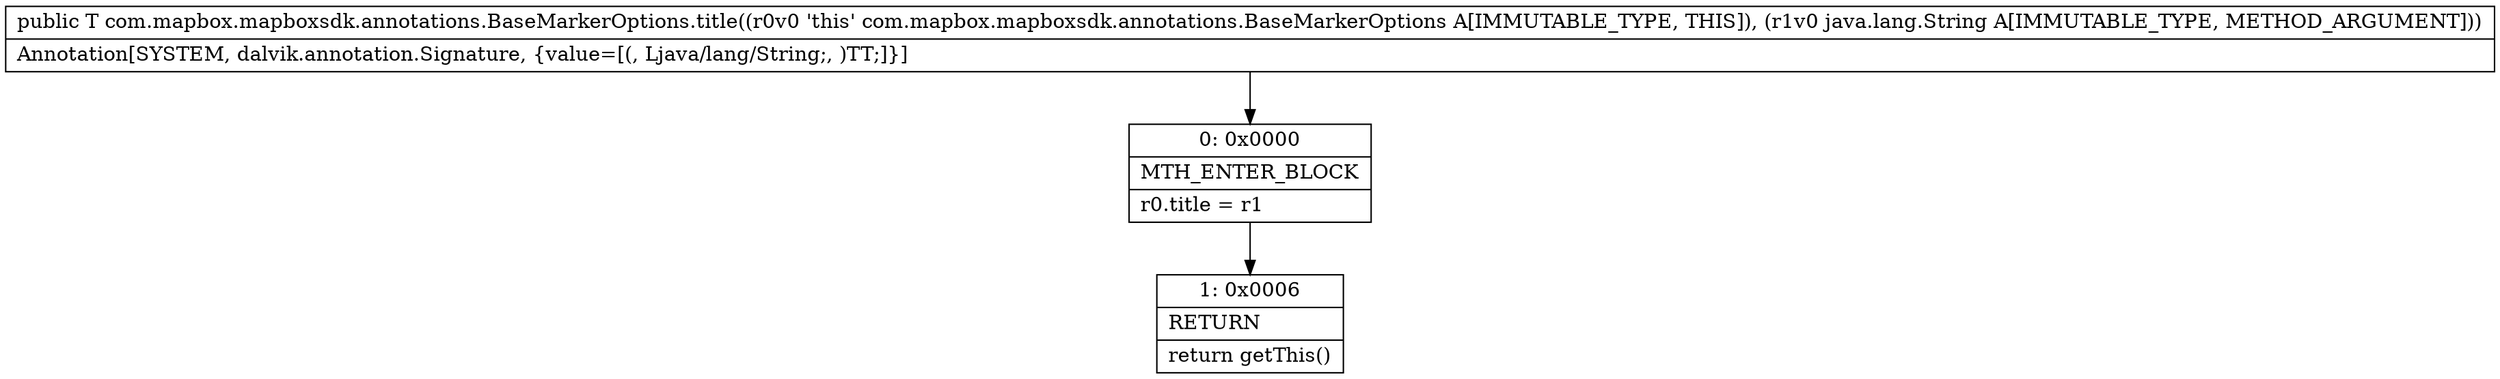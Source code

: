 digraph "CFG forcom.mapbox.mapboxsdk.annotations.BaseMarkerOptions.title(Ljava\/lang\/String;)Lcom\/mapbox\/mapboxsdk\/annotations\/BaseMarkerOptions;" {
Node_0 [shape=record,label="{0\:\ 0x0000|MTH_ENTER_BLOCK\l|r0.title = r1\l}"];
Node_1 [shape=record,label="{1\:\ 0x0006|RETURN\l|return getThis()\l}"];
MethodNode[shape=record,label="{public T com.mapbox.mapboxsdk.annotations.BaseMarkerOptions.title((r0v0 'this' com.mapbox.mapboxsdk.annotations.BaseMarkerOptions A[IMMUTABLE_TYPE, THIS]), (r1v0 java.lang.String A[IMMUTABLE_TYPE, METHOD_ARGUMENT]))  | Annotation[SYSTEM, dalvik.annotation.Signature, \{value=[(, Ljava\/lang\/String;, )TT;]\}]\l}"];
MethodNode -> Node_0;
Node_0 -> Node_1;
}

